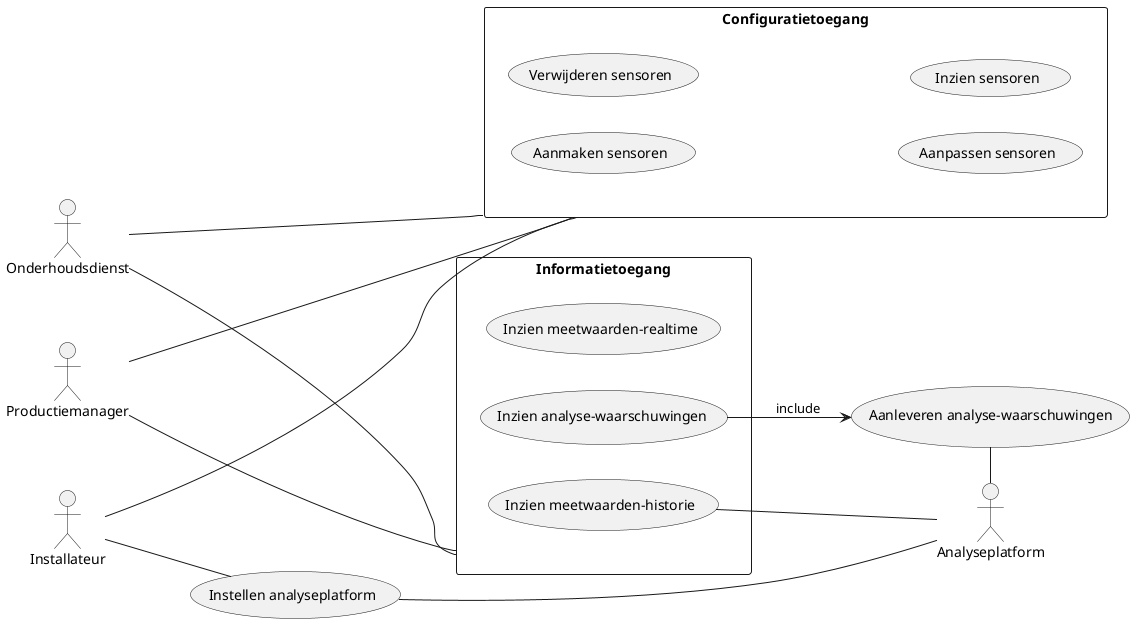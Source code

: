 @startuml main_UCD
left to right direction

actor Productiemanager as a1
actor Onderhoudsdienst as a2
actor Installateur as a4
actor Analyseplatform as a5

rectangle "Configuratietoegang" as rect1{
usecase "Aanmaken sensoren" as uc1
usecase "Verwijderen sensoren" as uc2
usecase "Aanpassen sensoren" as uc3
usecase "Inzien sensoren" as uc4
}
rectangle "Informatietoegang" as rect2{
usecase "Inzien meetwaarden-realtime" as uc5
usecase "Inzien meetwaarden-historie" as uc6
usecase "Inzien analyse-waarschuwingen" as uc7
}
usecase "Instellen analyseplatform" as uc8
usecase "Aanleveren analyse-waarschuwingen" as uc9

a1 --- rect1

a1 --- rect2

a2 --- rect1

a4 --- rect1

a4 -- uc8

a2 --- rect2

uc7 --> uc9 : include

uc9 - a5

uc6 -- a5

uc8 -- a5

@enduml
